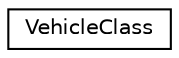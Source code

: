 digraph "Graphical Class Hierarchy"
{
  edge [fontname="Helvetica",fontsize="10",labelfontname="Helvetica",labelfontsize="10"];
  node [fontname="Helvetica",fontsize="10",shape=record];
  rankdir="LR";
  Node1 [label="VehicleClass",height=0.2,width=0.4,color="black", fillcolor="white", style="filled",URL="$class_vehicle_class.html"];
}
